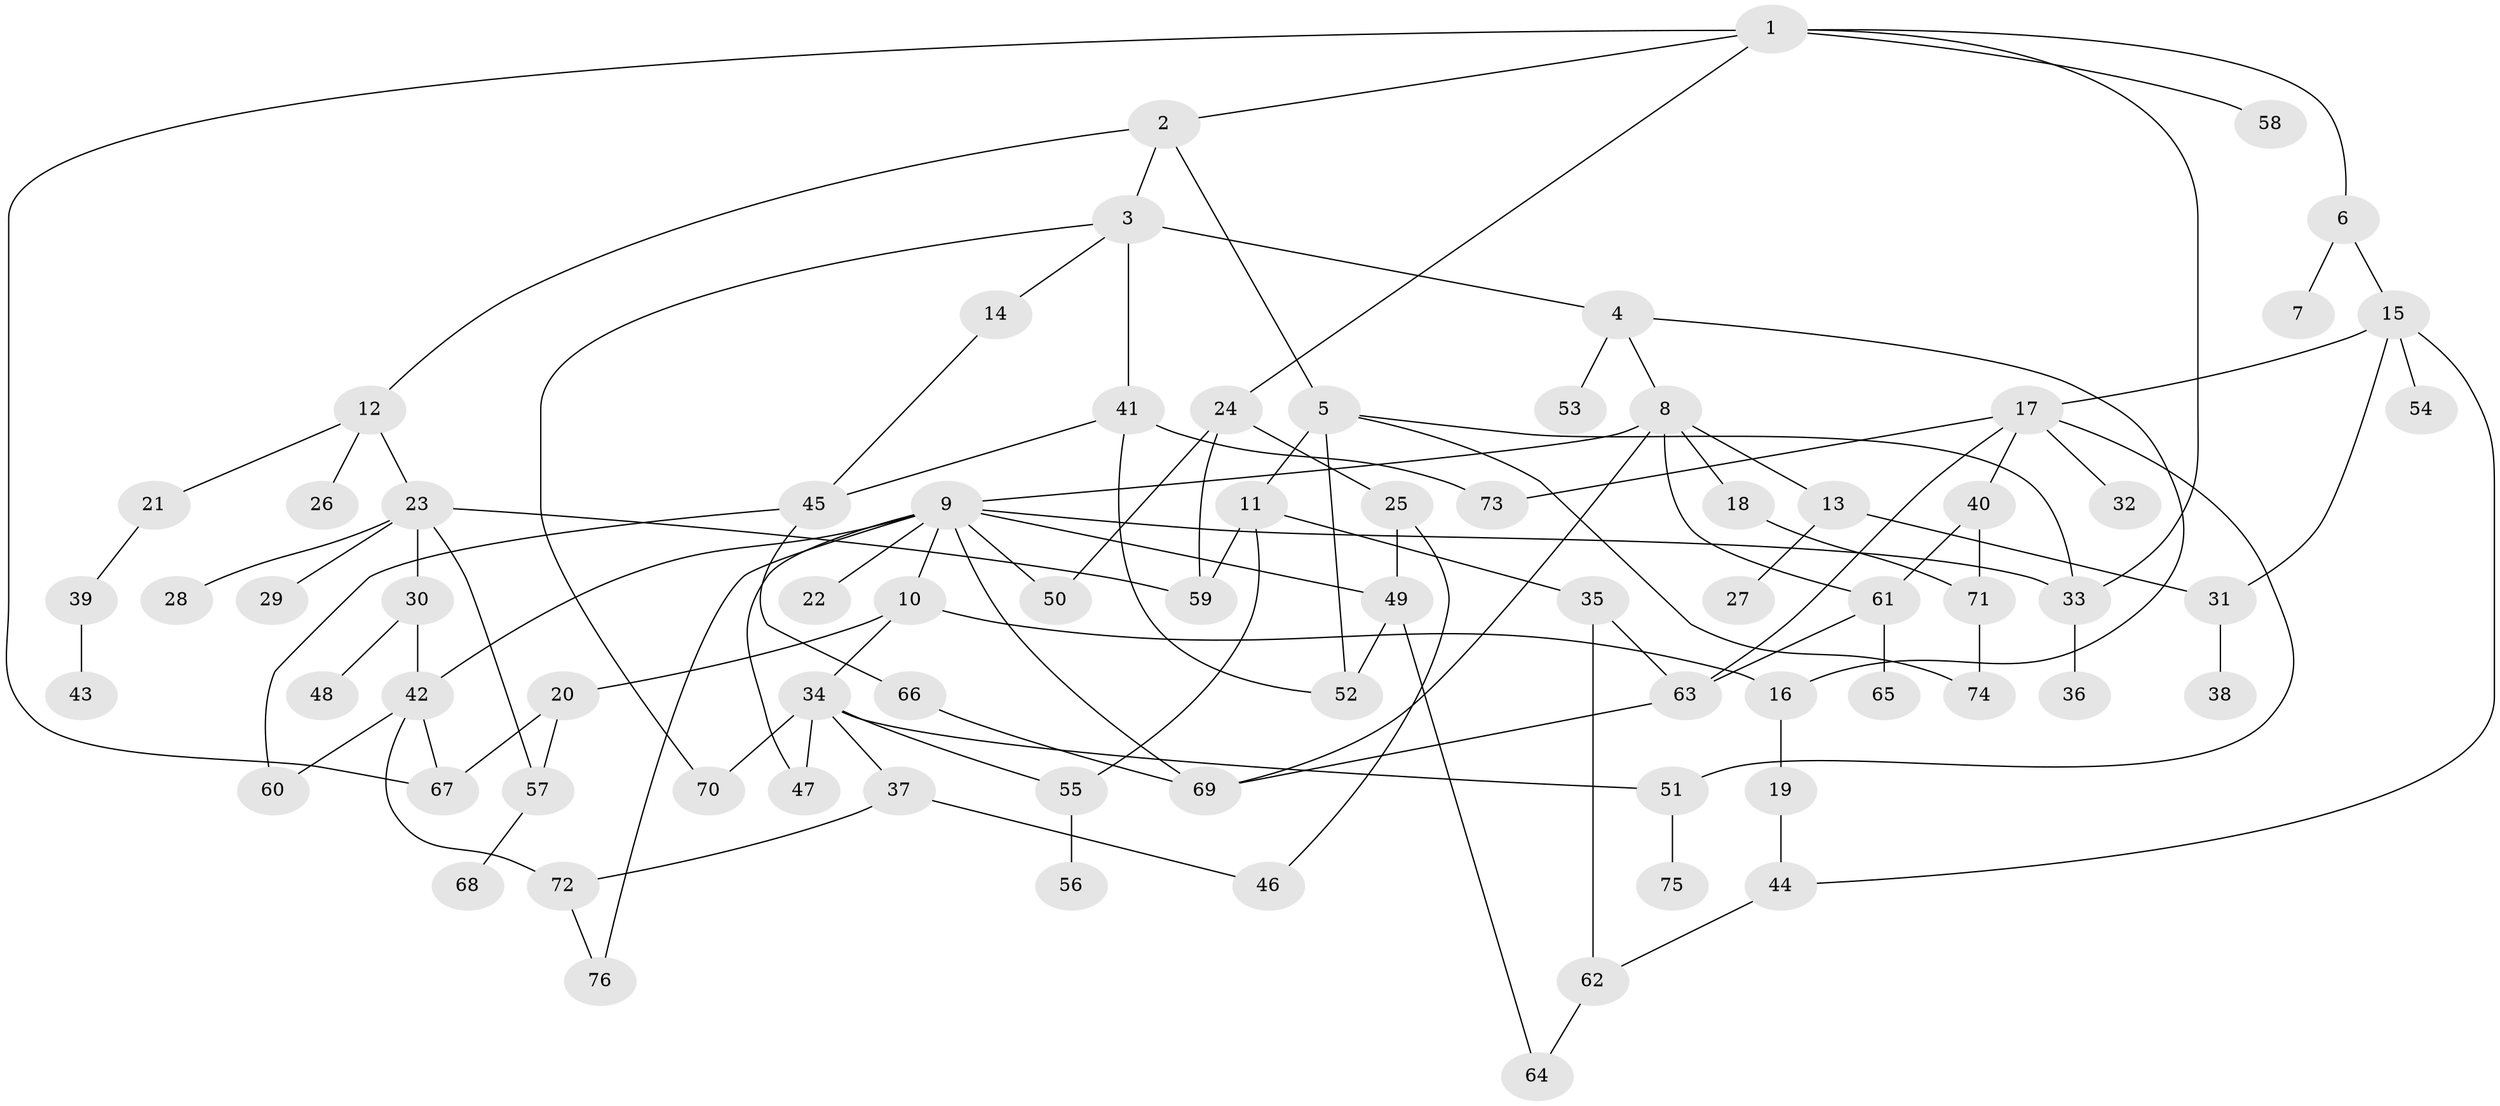 // coarse degree distribution, {7: 0.044444444444444446, 4: 0.06666666666666667, 5: 0.1111111111111111, 6: 0.13333333333333333, 3: 0.17777777777777778, 1: 0.28888888888888886, 12: 0.022222222222222223, 2: 0.15555555555555556}
// Generated by graph-tools (version 1.1) at 2025/16/03/04/25 18:16:57]
// undirected, 76 vertices, 110 edges
graph export_dot {
graph [start="1"]
  node [color=gray90,style=filled];
  1;
  2;
  3;
  4;
  5;
  6;
  7;
  8;
  9;
  10;
  11;
  12;
  13;
  14;
  15;
  16;
  17;
  18;
  19;
  20;
  21;
  22;
  23;
  24;
  25;
  26;
  27;
  28;
  29;
  30;
  31;
  32;
  33;
  34;
  35;
  36;
  37;
  38;
  39;
  40;
  41;
  42;
  43;
  44;
  45;
  46;
  47;
  48;
  49;
  50;
  51;
  52;
  53;
  54;
  55;
  56;
  57;
  58;
  59;
  60;
  61;
  62;
  63;
  64;
  65;
  66;
  67;
  68;
  69;
  70;
  71;
  72;
  73;
  74;
  75;
  76;
  1 -- 2;
  1 -- 6;
  1 -- 24;
  1 -- 58;
  1 -- 67;
  1 -- 33;
  2 -- 3;
  2 -- 5;
  2 -- 12;
  3 -- 4;
  3 -- 14;
  3 -- 41;
  3 -- 70;
  4 -- 8;
  4 -- 53;
  4 -- 16;
  5 -- 11;
  5 -- 52;
  5 -- 74;
  5 -- 33;
  6 -- 7;
  6 -- 15;
  8 -- 9;
  8 -- 13;
  8 -- 18;
  8 -- 61;
  8 -- 69;
  9 -- 10;
  9 -- 22;
  9 -- 33;
  9 -- 47;
  9 -- 76;
  9 -- 50;
  9 -- 69;
  9 -- 49;
  9 -- 42;
  10 -- 16;
  10 -- 20;
  10 -- 34;
  11 -- 35;
  11 -- 59;
  11 -- 55;
  12 -- 21;
  12 -- 23;
  12 -- 26;
  13 -- 27;
  13 -- 31;
  14 -- 45;
  15 -- 17;
  15 -- 44;
  15 -- 54;
  15 -- 31;
  16 -- 19;
  17 -- 32;
  17 -- 40;
  17 -- 51;
  17 -- 73;
  17 -- 63;
  18 -- 71;
  19 -- 44;
  20 -- 67;
  20 -- 57;
  21 -- 39;
  23 -- 28;
  23 -- 29;
  23 -- 30;
  23 -- 57;
  23 -- 59;
  24 -- 25;
  24 -- 50;
  24 -- 59;
  25 -- 49;
  25 -- 46;
  30 -- 42;
  30 -- 48;
  31 -- 38;
  33 -- 36;
  34 -- 37;
  34 -- 55;
  34 -- 70;
  34 -- 51;
  34 -- 47;
  35 -- 63;
  35 -- 62;
  37 -- 46;
  37 -- 72;
  39 -- 43;
  40 -- 71;
  40 -- 61;
  41 -- 73;
  41 -- 52;
  41 -- 45;
  42 -- 60;
  42 -- 72;
  42 -- 67;
  44 -- 62;
  45 -- 60;
  45 -- 66;
  49 -- 64;
  49 -- 52;
  51 -- 75;
  55 -- 56;
  57 -- 68;
  61 -- 63;
  61 -- 65;
  62 -- 64;
  63 -- 69;
  66 -- 69;
  71 -- 74;
  72 -- 76;
}
